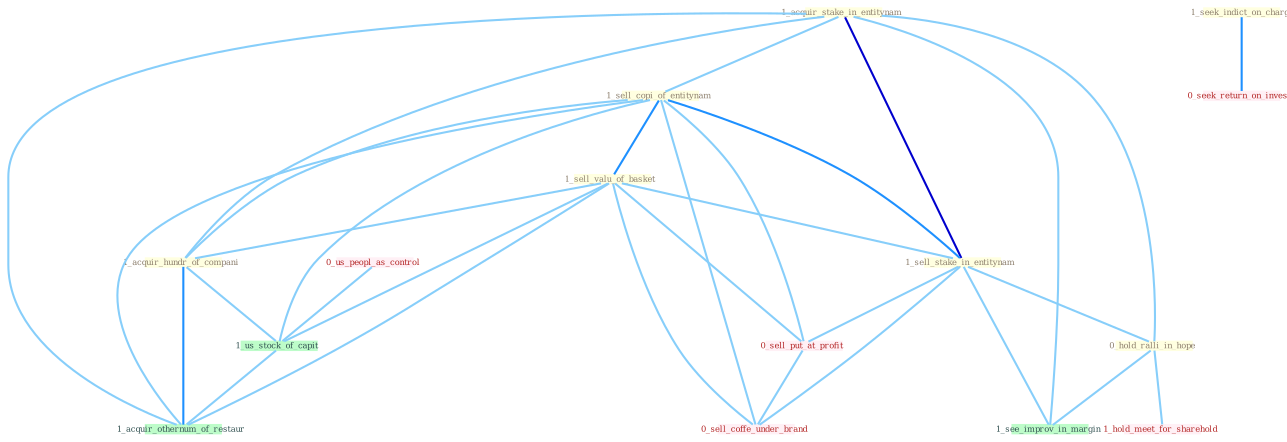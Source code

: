 Graph G{ 
    node
    [shape=polygon,style=filled,width=.5,height=.06,color="#BDFCC9",fixedsize=true,fontsize=4,
    fontcolor="#2f4f4f"];
    {node
    [color="#ffffe0", fontcolor="#8b7d6b"] "1_acquir_stake_in_entitynam " "1_sell_copi_of_entitynam " "1_sell_valu_of_basket " "1_sell_stake_in_entitynam " "0_hold_ralli_in_hope " "1_acquir_hundr_of_compani " "1_seek_indict_on_charg "}
{node [color="#fff0f5", fontcolor="#b22222"] "0_us_peopl_as_control " "0_sell_put_at_profit " "0_seek_return_on_invest " "0_sell_coffe_under_brand " "1_hold_meet_for_sharehold "}
edge [color="#B0E2FF"];

	"1_acquir_stake_in_entitynam " -- "1_sell_copi_of_entitynam " [w="1", color="#87cefa" ];
	"1_acquir_stake_in_entitynam " -- "1_sell_stake_in_entitynam " [w="3", color="#0000cd" , len=0.6];
	"1_acquir_stake_in_entitynam " -- "0_hold_ralli_in_hope " [w="1", color="#87cefa" ];
	"1_acquir_stake_in_entitynam " -- "1_acquir_hundr_of_compani " [w="1", color="#87cefa" ];
	"1_acquir_stake_in_entitynam " -- "1_see_improv_in_margin " [w="1", color="#87cefa" ];
	"1_acquir_stake_in_entitynam " -- "1_acquir_othernum_of_restaur " [w="1", color="#87cefa" ];
	"1_sell_copi_of_entitynam " -- "1_sell_valu_of_basket " [w="2", color="#1e90ff" , len=0.8];
	"1_sell_copi_of_entitynam " -- "1_sell_stake_in_entitynam " [w="2", color="#1e90ff" , len=0.8];
	"1_sell_copi_of_entitynam " -- "1_acquir_hundr_of_compani " [w="1", color="#87cefa" ];
	"1_sell_copi_of_entitynam " -- "0_sell_put_at_profit " [w="1", color="#87cefa" ];
	"1_sell_copi_of_entitynam " -- "1_us_stock_of_capit " [w="1", color="#87cefa" ];
	"1_sell_copi_of_entitynam " -- "0_sell_coffe_under_brand " [w="1", color="#87cefa" ];
	"1_sell_copi_of_entitynam " -- "1_acquir_othernum_of_restaur " [w="1", color="#87cefa" ];
	"1_sell_valu_of_basket " -- "1_sell_stake_in_entitynam " [w="1", color="#87cefa" ];
	"1_sell_valu_of_basket " -- "1_acquir_hundr_of_compani " [w="1", color="#87cefa" ];
	"1_sell_valu_of_basket " -- "0_sell_put_at_profit " [w="1", color="#87cefa" ];
	"1_sell_valu_of_basket " -- "1_us_stock_of_capit " [w="1", color="#87cefa" ];
	"1_sell_valu_of_basket " -- "0_sell_coffe_under_brand " [w="1", color="#87cefa" ];
	"1_sell_valu_of_basket " -- "1_acquir_othernum_of_restaur " [w="1", color="#87cefa" ];
	"1_sell_stake_in_entitynam " -- "0_hold_ralli_in_hope " [w="1", color="#87cefa" ];
	"1_sell_stake_in_entitynam " -- "0_sell_put_at_profit " [w="1", color="#87cefa" ];
	"1_sell_stake_in_entitynam " -- "1_see_improv_in_margin " [w="1", color="#87cefa" ];
	"1_sell_stake_in_entitynam " -- "0_sell_coffe_under_brand " [w="1", color="#87cefa" ];
	"0_hold_ralli_in_hope " -- "1_see_improv_in_margin " [w="1", color="#87cefa" ];
	"0_hold_ralli_in_hope " -- "1_hold_meet_for_sharehold " [w="1", color="#87cefa" ];
	"1_acquir_hundr_of_compani " -- "1_us_stock_of_capit " [w="1", color="#87cefa" ];
	"1_acquir_hundr_of_compani " -- "1_acquir_othernum_of_restaur " [w="2", color="#1e90ff" , len=0.8];
	"1_seek_indict_on_charg " -- "0_seek_return_on_invest " [w="2", color="#1e90ff" , len=0.8];
	"0_us_peopl_as_control " -- "1_us_stock_of_capit " [w="1", color="#87cefa" ];
	"0_sell_put_at_profit " -- "0_sell_coffe_under_brand " [w="1", color="#87cefa" ];
	"1_us_stock_of_capit " -- "1_acquir_othernum_of_restaur " [w="1", color="#87cefa" ];
}